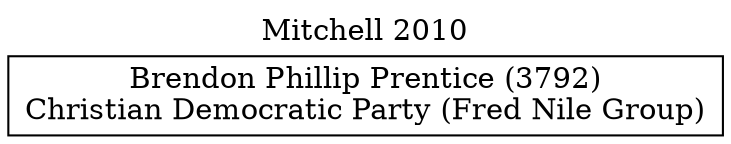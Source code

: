 // House preference flow
digraph "Brendon Phillip Prentice (3792)_Mitchell_2010" {
	graph [label="Mitchell 2010" labelloc=t mclimit=10]
	node [shape=box]
	"Brendon Phillip Prentice (3792)" [label="Brendon Phillip Prentice (3792)
Christian Democratic Party (Fred Nile Group)"]
}
